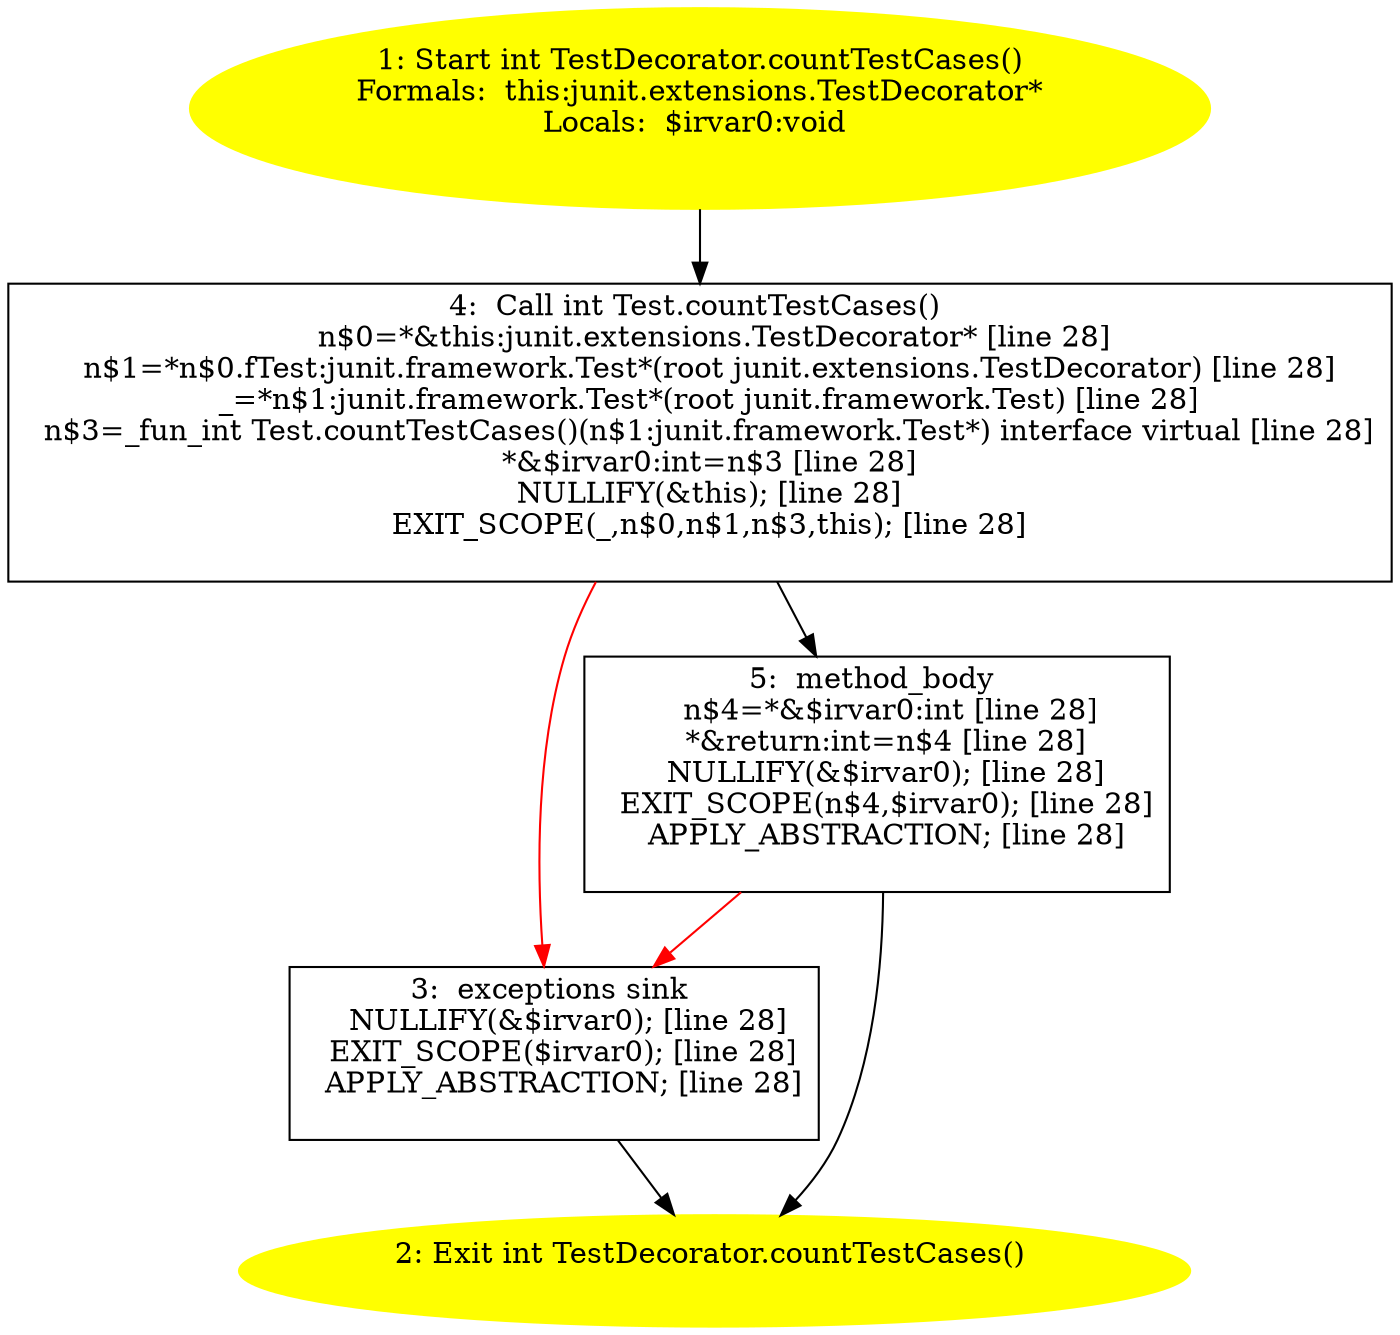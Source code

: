 /* @generated */
digraph cfg {
"junit.extensions.TestDecorator.countTestCases():int.a9c60dac397dd17fc35f2e6437b7ea08_1" [label="1: Start int TestDecorator.countTestCases()\nFormals:  this:junit.extensions.TestDecorator*\nLocals:  $irvar0:void \n  " color=yellow style=filled]
	

	 "junit.extensions.TestDecorator.countTestCases():int.a9c60dac397dd17fc35f2e6437b7ea08_1" -> "junit.extensions.TestDecorator.countTestCases():int.a9c60dac397dd17fc35f2e6437b7ea08_4" ;
"junit.extensions.TestDecorator.countTestCases():int.a9c60dac397dd17fc35f2e6437b7ea08_2" [label="2: Exit int TestDecorator.countTestCases() \n  " color=yellow style=filled]
	

"junit.extensions.TestDecorator.countTestCases():int.a9c60dac397dd17fc35f2e6437b7ea08_3" [label="3:  exceptions sink \n   NULLIFY(&$irvar0); [line 28]\n  EXIT_SCOPE($irvar0); [line 28]\n  APPLY_ABSTRACTION; [line 28]\n " shape="box"]
	

	 "junit.extensions.TestDecorator.countTestCases():int.a9c60dac397dd17fc35f2e6437b7ea08_3" -> "junit.extensions.TestDecorator.countTestCases():int.a9c60dac397dd17fc35f2e6437b7ea08_2" ;
"junit.extensions.TestDecorator.countTestCases():int.a9c60dac397dd17fc35f2e6437b7ea08_4" [label="4:  Call int Test.countTestCases() \n   n$0=*&this:junit.extensions.TestDecorator* [line 28]\n  n$1=*n$0.fTest:junit.framework.Test*(root junit.extensions.TestDecorator) [line 28]\n  _=*n$1:junit.framework.Test*(root junit.framework.Test) [line 28]\n  n$3=_fun_int Test.countTestCases()(n$1:junit.framework.Test*) interface virtual [line 28]\n  *&$irvar0:int=n$3 [line 28]\n  NULLIFY(&this); [line 28]\n  EXIT_SCOPE(_,n$0,n$1,n$3,this); [line 28]\n " shape="box"]
	

	 "junit.extensions.TestDecorator.countTestCases():int.a9c60dac397dd17fc35f2e6437b7ea08_4" -> "junit.extensions.TestDecorator.countTestCases():int.a9c60dac397dd17fc35f2e6437b7ea08_5" ;
	 "junit.extensions.TestDecorator.countTestCases():int.a9c60dac397dd17fc35f2e6437b7ea08_4" -> "junit.extensions.TestDecorator.countTestCases():int.a9c60dac397dd17fc35f2e6437b7ea08_3" [color="red" ];
"junit.extensions.TestDecorator.countTestCases():int.a9c60dac397dd17fc35f2e6437b7ea08_5" [label="5:  method_body \n   n$4=*&$irvar0:int [line 28]\n  *&return:int=n$4 [line 28]\n  NULLIFY(&$irvar0); [line 28]\n  EXIT_SCOPE(n$4,$irvar0); [line 28]\n  APPLY_ABSTRACTION; [line 28]\n " shape="box"]
	

	 "junit.extensions.TestDecorator.countTestCases():int.a9c60dac397dd17fc35f2e6437b7ea08_5" -> "junit.extensions.TestDecorator.countTestCases():int.a9c60dac397dd17fc35f2e6437b7ea08_2" ;
	 "junit.extensions.TestDecorator.countTestCases():int.a9c60dac397dd17fc35f2e6437b7ea08_5" -> "junit.extensions.TestDecorator.countTestCases():int.a9c60dac397dd17fc35f2e6437b7ea08_3" [color="red" ];
}
